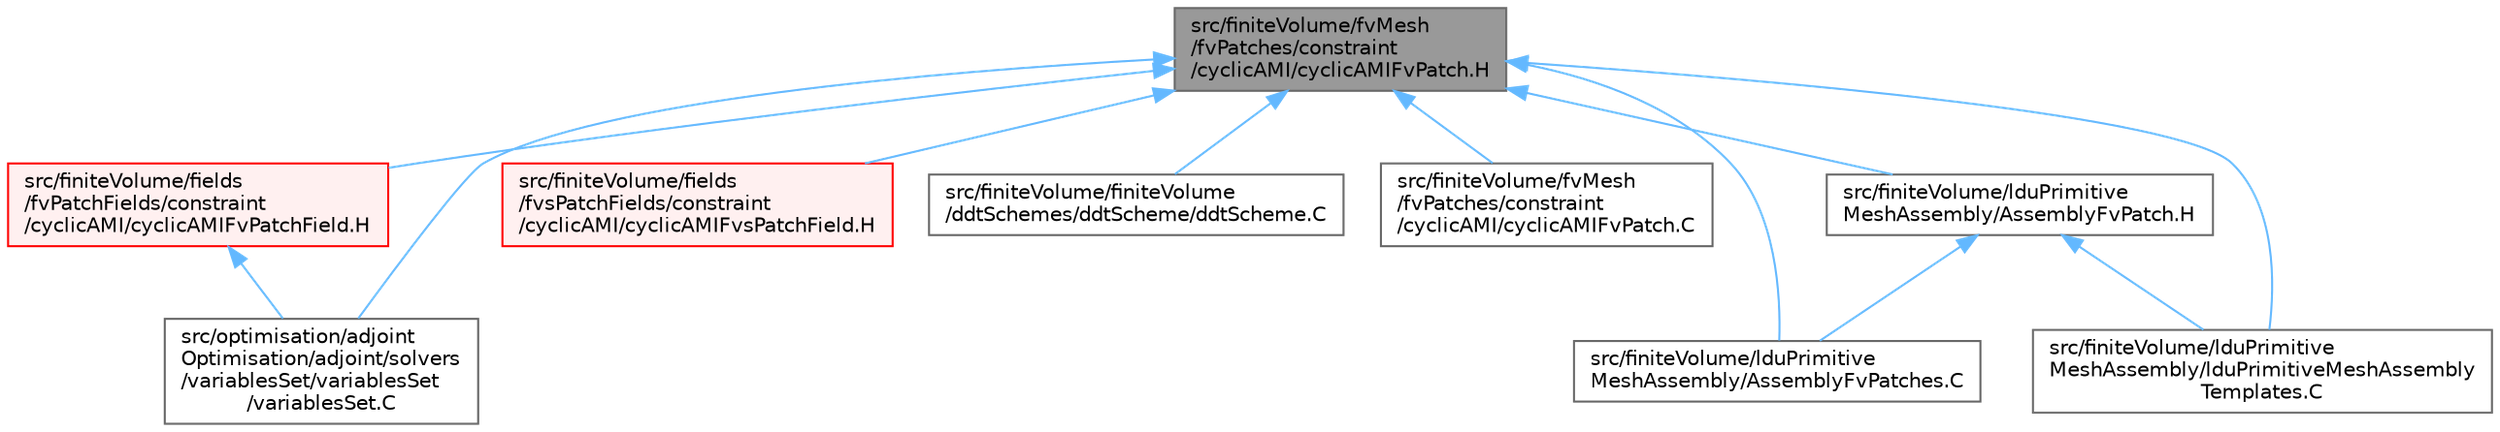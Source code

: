 digraph "src/finiteVolume/fvMesh/fvPatches/constraint/cyclicAMI/cyclicAMIFvPatch.H"
{
 // LATEX_PDF_SIZE
  bgcolor="transparent";
  edge [fontname=Helvetica,fontsize=10,labelfontname=Helvetica,labelfontsize=10];
  node [fontname=Helvetica,fontsize=10,shape=box,height=0.2,width=0.4];
  Node1 [id="Node000001",label="src/finiteVolume/fvMesh\l/fvPatches/constraint\l/cyclicAMI/cyclicAMIFvPatch.H",height=0.2,width=0.4,color="gray40", fillcolor="grey60", style="filled", fontcolor="black",tooltip=" "];
  Node1 -> Node2 [id="edge1_Node000001_Node000002",dir="back",color="steelblue1",style="solid",tooltip=" "];
  Node2 [id="Node000002",label="src/finiteVolume/fields\l/fvPatchFields/constraint\l/cyclicAMI/cyclicAMIFvPatchField.H",height=0.2,width=0.4,color="red", fillcolor="#FFF0F0", style="filled",URL="$cyclicAMIFvPatchField_8H.html",tooltip=" "];
  Node2 -> Node22 [id="edge2_Node000002_Node000022",dir="back",color="steelblue1",style="solid",tooltip=" "];
  Node22 [id="Node000022",label="src/optimisation/adjoint\lOptimisation/adjoint/solvers\l/variablesSet/variablesSet\l/variablesSet.C",height=0.2,width=0.4,color="grey40", fillcolor="white", style="filled",URL="$variablesSet_8C.html",tooltip=" "];
  Node1 -> Node23 [id="edge3_Node000001_Node000023",dir="back",color="steelblue1",style="solid",tooltip=" "];
  Node23 [id="Node000023",label="src/finiteVolume/fields\l/fvsPatchFields/constraint\l/cyclicAMI/cyclicAMIFvsPatchField.H",height=0.2,width=0.4,color="red", fillcolor="#FFF0F0", style="filled",URL="$cyclicAMIFvsPatchField_8H.html",tooltip=" "];
  Node1 -> Node27 [id="edge4_Node000001_Node000027",dir="back",color="steelblue1",style="solid",tooltip=" "];
  Node27 [id="Node000027",label="src/finiteVolume/finiteVolume\l/ddtSchemes/ddtScheme/ddtScheme.C",height=0.2,width=0.4,color="grey40", fillcolor="white", style="filled",URL="$ddtScheme_8C.html",tooltip=" "];
  Node1 -> Node28 [id="edge5_Node000001_Node000028",dir="back",color="steelblue1",style="solid",tooltip=" "];
  Node28 [id="Node000028",label="src/finiteVolume/fvMesh\l/fvPatches/constraint\l/cyclicAMI/cyclicAMIFvPatch.C",height=0.2,width=0.4,color="grey40", fillcolor="white", style="filled",URL="$cyclicAMIFvPatch_8C.html",tooltip=" "];
  Node1 -> Node29 [id="edge6_Node000001_Node000029",dir="back",color="steelblue1",style="solid",tooltip=" "];
  Node29 [id="Node000029",label="src/finiteVolume/lduPrimitive\lMeshAssembly/AssemblyFvPatch.H",height=0.2,width=0.4,color="grey40", fillcolor="white", style="filled",URL="$AssemblyFvPatch_8H.html",tooltip=" "];
  Node29 -> Node30 [id="edge7_Node000029_Node000030",dir="back",color="steelblue1",style="solid",tooltip=" "];
  Node30 [id="Node000030",label="src/finiteVolume/lduPrimitive\lMeshAssembly/AssemblyFvPatches.C",height=0.2,width=0.4,color="grey40", fillcolor="white", style="filled",URL="$AssemblyFvPatches_8C.html",tooltip=" "];
  Node29 -> Node31 [id="edge8_Node000029_Node000031",dir="back",color="steelblue1",style="solid",tooltip=" "];
  Node31 [id="Node000031",label="src/finiteVolume/lduPrimitive\lMeshAssembly/lduPrimitiveMeshAssembly\lTemplates.C",height=0.2,width=0.4,color="grey40", fillcolor="white", style="filled",URL="$lduPrimitiveMeshAssemblyTemplates_8C.html",tooltip=" "];
  Node1 -> Node30 [id="edge9_Node000001_Node000030",dir="back",color="steelblue1",style="solid",tooltip=" "];
  Node1 -> Node31 [id="edge10_Node000001_Node000031",dir="back",color="steelblue1",style="solid",tooltip=" "];
  Node1 -> Node22 [id="edge11_Node000001_Node000022",dir="back",color="steelblue1",style="solid",tooltip=" "];
}
